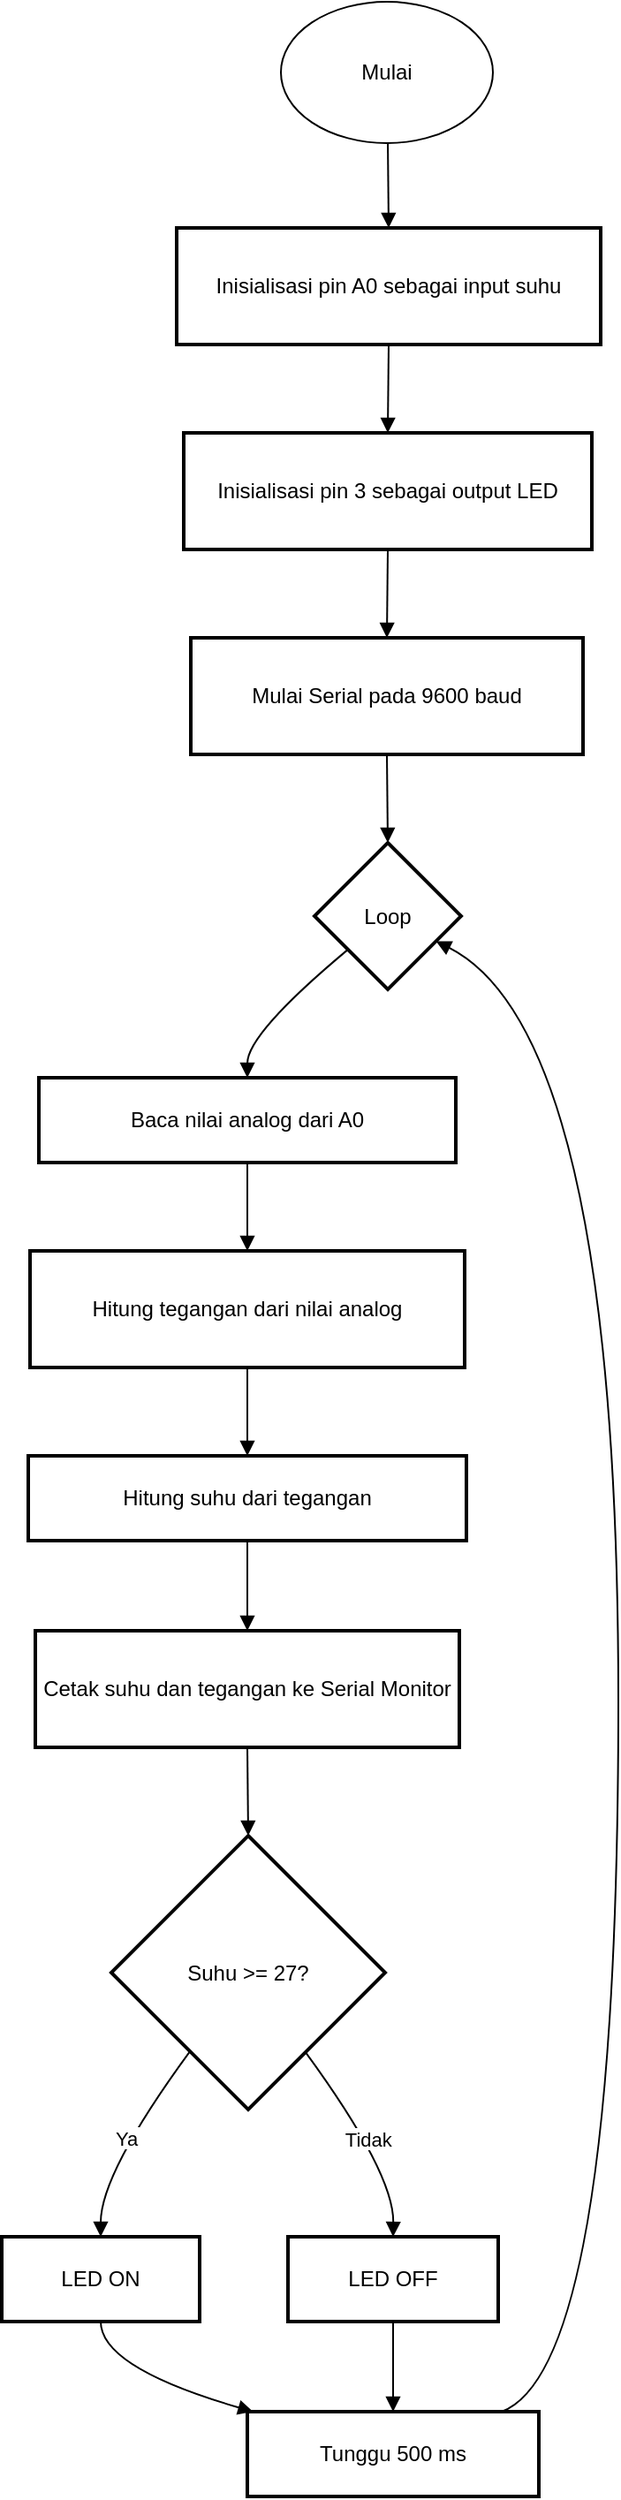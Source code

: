 <mxfile version="24.8.2">
  <diagram name="Page-1" id="L4RTZNAeBzalKZbTHXtW">
    <mxGraphModel dx="1050" dy="1622" grid="1" gridSize="10" guides="1" tooltips="1" connect="1" arrows="1" fold="1" page="1" pageScale="1" pageWidth="850" pageHeight="1100" math="0" shadow="0">
      <root>
        <mxCell id="0" />
        <mxCell id="1" parent="0" />
        <mxCell id="1hAYHwrO9_7aJ_0K3y9Q-2" value="Inisialisasi pin A0 sebagai input suhu" style="whiteSpace=wrap;strokeWidth=2;" vertex="1" parent="1">
          <mxGeometry x="119" y="118" width="240" height="66" as="geometry" />
        </mxCell>
        <mxCell id="1hAYHwrO9_7aJ_0K3y9Q-3" value="Inisialisasi pin 3 sebagai output LED" style="whiteSpace=wrap;strokeWidth=2;" vertex="1" parent="1">
          <mxGeometry x="123" y="234" width="231" height="66" as="geometry" />
        </mxCell>
        <mxCell id="1hAYHwrO9_7aJ_0K3y9Q-4" value="Mulai Serial pada 9600 baud" style="whiteSpace=wrap;strokeWidth=2;" vertex="1" parent="1">
          <mxGeometry x="127" y="350" width="222" height="66" as="geometry" />
        </mxCell>
        <mxCell id="1hAYHwrO9_7aJ_0K3y9Q-5" value="Loop" style="rhombus;strokeWidth=2;whiteSpace=wrap;" vertex="1" parent="1">
          <mxGeometry x="197" y="466" width="83" height="83" as="geometry" />
        </mxCell>
        <mxCell id="1hAYHwrO9_7aJ_0K3y9Q-6" value="Baca nilai analog dari A0" style="whiteSpace=wrap;strokeWidth=2;" vertex="1" parent="1">
          <mxGeometry x="41" y="599" width="236" height="48" as="geometry" />
        </mxCell>
        <mxCell id="1hAYHwrO9_7aJ_0K3y9Q-7" value="Hitung tegangan dari nilai analog" style="whiteSpace=wrap;strokeWidth=2;" vertex="1" parent="1">
          <mxGeometry x="36" y="697" width="246" height="66" as="geometry" />
        </mxCell>
        <mxCell id="1hAYHwrO9_7aJ_0K3y9Q-8" value="Hitung suhu dari tegangan" style="whiteSpace=wrap;strokeWidth=2;" vertex="1" parent="1">
          <mxGeometry x="35" y="813" width="248" height="48" as="geometry" />
        </mxCell>
        <mxCell id="1hAYHwrO9_7aJ_0K3y9Q-9" value="Cetak suhu dan tegangan ke Serial Monitor" style="whiteSpace=wrap;strokeWidth=2;" vertex="1" parent="1">
          <mxGeometry x="39" y="912" width="240" height="66" as="geometry" />
        </mxCell>
        <mxCell id="1hAYHwrO9_7aJ_0K3y9Q-10" value="Suhu &gt;= 27?" style="rhombus;strokeWidth=2;whiteSpace=wrap;" vertex="1" parent="1">
          <mxGeometry x="82" y="1028" width="155" height="155" as="geometry" />
        </mxCell>
        <mxCell id="1hAYHwrO9_7aJ_0K3y9Q-11" value="LED ON" style="whiteSpace=wrap;strokeWidth=2;" vertex="1" parent="1">
          <mxGeometry x="20" y="1255" width="112" height="48" as="geometry" />
        </mxCell>
        <mxCell id="1hAYHwrO9_7aJ_0K3y9Q-12" value="LED OFF" style="whiteSpace=wrap;strokeWidth=2;" vertex="1" parent="1">
          <mxGeometry x="182" y="1255" width="119" height="48" as="geometry" />
        </mxCell>
        <mxCell id="1hAYHwrO9_7aJ_0K3y9Q-13" value="Tunggu 500 ms" style="whiteSpace=wrap;strokeWidth=2;" vertex="1" parent="1">
          <mxGeometry x="159" y="1354" width="165" height="48" as="geometry" />
        </mxCell>
        <mxCell id="1hAYHwrO9_7aJ_0K3y9Q-14" value="" style="curved=1;startArrow=none;endArrow=block;exitX=0.5;exitY=1.01;entryX=0.5;entryY=0.01;rounded=0;" edge="1" parent="1" target="1hAYHwrO9_7aJ_0K3y9Q-2">
          <mxGeometry relative="1" as="geometry">
            <Array as="points" />
            <mxPoint x="238.5" y="68" as="sourcePoint" />
          </mxGeometry>
        </mxCell>
        <mxCell id="1hAYHwrO9_7aJ_0K3y9Q-15" value="" style="curved=1;startArrow=none;endArrow=block;exitX=0.5;exitY=1.01;entryX=0.5;entryY=0.01;rounded=0;" edge="1" parent="1" source="1hAYHwrO9_7aJ_0K3y9Q-2" target="1hAYHwrO9_7aJ_0K3y9Q-3">
          <mxGeometry relative="1" as="geometry">
            <Array as="points" />
          </mxGeometry>
        </mxCell>
        <mxCell id="1hAYHwrO9_7aJ_0K3y9Q-16" value="" style="curved=1;startArrow=none;endArrow=block;exitX=0.5;exitY=1.01;entryX=0.5;entryY=0.01;rounded=0;" edge="1" parent="1" source="1hAYHwrO9_7aJ_0K3y9Q-3" target="1hAYHwrO9_7aJ_0K3y9Q-4">
          <mxGeometry relative="1" as="geometry">
            <Array as="points" />
          </mxGeometry>
        </mxCell>
        <mxCell id="1hAYHwrO9_7aJ_0K3y9Q-17" value="" style="curved=1;startArrow=none;endArrow=block;exitX=0.5;exitY=1.01;entryX=0.5;entryY=0;rounded=0;" edge="1" parent="1" source="1hAYHwrO9_7aJ_0K3y9Q-4" target="1hAYHwrO9_7aJ_0K3y9Q-5">
          <mxGeometry relative="1" as="geometry">
            <Array as="points" />
          </mxGeometry>
        </mxCell>
        <mxCell id="1hAYHwrO9_7aJ_0K3y9Q-18" value="" style="curved=1;startArrow=none;endArrow=block;exitX=0;exitY=0.92;entryX=0.5;entryY=0;rounded=0;" edge="1" parent="1" source="1hAYHwrO9_7aJ_0K3y9Q-5" target="1hAYHwrO9_7aJ_0K3y9Q-6">
          <mxGeometry relative="1" as="geometry">
            <Array as="points">
              <mxPoint x="159" y="574" />
            </Array>
          </mxGeometry>
        </mxCell>
        <mxCell id="1hAYHwrO9_7aJ_0K3y9Q-19" value="" style="curved=1;startArrow=none;endArrow=block;exitX=0.5;exitY=1.01;entryX=0.5;entryY=0.01;rounded=0;" edge="1" parent="1" source="1hAYHwrO9_7aJ_0K3y9Q-6" target="1hAYHwrO9_7aJ_0K3y9Q-7">
          <mxGeometry relative="1" as="geometry">
            <Array as="points" />
          </mxGeometry>
        </mxCell>
        <mxCell id="1hAYHwrO9_7aJ_0K3y9Q-20" value="" style="curved=1;startArrow=none;endArrow=block;exitX=0.5;exitY=1.01;entryX=0.5;entryY=0.01;rounded=0;" edge="1" parent="1" source="1hAYHwrO9_7aJ_0K3y9Q-7" target="1hAYHwrO9_7aJ_0K3y9Q-8">
          <mxGeometry relative="1" as="geometry">
            <Array as="points" />
          </mxGeometry>
        </mxCell>
        <mxCell id="1hAYHwrO9_7aJ_0K3y9Q-21" value="" style="curved=1;startArrow=none;endArrow=block;exitX=0.5;exitY=1.02;entryX=0.5;entryY=0;rounded=0;" edge="1" parent="1" source="1hAYHwrO9_7aJ_0K3y9Q-8" target="1hAYHwrO9_7aJ_0K3y9Q-9">
          <mxGeometry relative="1" as="geometry">
            <Array as="points" />
          </mxGeometry>
        </mxCell>
        <mxCell id="1hAYHwrO9_7aJ_0K3y9Q-22" value="" style="curved=1;startArrow=none;endArrow=block;exitX=0.5;exitY=1;entryX=0.5;entryY=0;rounded=0;" edge="1" parent="1" source="1hAYHwrO9_7aJ_0K3y9Q-9" target="1hAYHwrO9_7aJ_0K3y9Q-10">
          <mxGeometry relative="1" as="geometry">
            <Array as="points" />
          </mxGeometry>
        </mxCell>
        <mxCell id="1hAYHwrO9_7aJ_0K3y9Q-23" value="Ya" style="curved=1;startArrow=none;endArrow=block;exitX=0.13;exitY=1;entryX=0.5;entryY=0.01;rounded=0;" edge="1" parent="1" source="1hAYHwrO9_7aJ_0K3y9Q-10" target="1hAYHwrO9_7aJ_0K3y9Q-11">
          <mxGeometry relative="1" as="geometry">
            <Array as="points">
              <mxPoint x="76" y="1219" />
            </Array>
          </mxGeometry>
        </mxCell>
        <mxCell id="1hAYHwrO9_7aJ_0K3y9Q-24" value="Tidak" style="curved=1;startArrow=none;endArrow=block;exitX=0.86;exitY=1;entryX=0.5;entryY=0.01;rounded=0;" edge="1" parent="1" source="1hAYHwrO9_7aJ_0K3y9Q-10" target="1hAYHwrO9_7aJ_0K3y9Q-12">
          <mxGeometry relative="1" as="geometry">
            <Array as="points">
              <mxPoint x="242" y="1219" />
            </Array>
          </mxGeometry>
        </mxCell>
        <mxCell id="1hAYHwrO9_7aJ_0K3y9Q-25" value="" style="curved=1;startArrow=none;endArrow=block;exitX=0.5;exitY=1.01;entryX=0.01;entryY=-0.01;rounded=0;" edge="1" parent="1" source="1hAYHwrO9_7aJ_0K3y9Q-11" target="1hAYHwrO9_7aJ_0K3y9Q-13">
          <mxGeometry relative="1" as="geometry">
            <Array as="points">
              <mxPoint x="76" y="1329" />
            </Array>
          </mxGeometry>
        </mxCell>
        <mxCell id="1hAYHwrO9_7aJ_0K3y9Q-26" value="" style="curved=1;startArrow=none;endArrow=block;exitX=0.5;exitY=1.01;entryX=0.5;entryY=-0.01;rounded=0;" edge="1" parent="1" source="1hAYHwrO9_7aJ_0K3y9Q-12" target="1hAYHwrO9_7aJ_0K3y9Q-13">
          <mxGeometry relative="1" as="geometry">
            <Array as="points" />
          </mxGeometry>
        </mxCell>
        <mxCell id="1hAYHwrO9_7aJ_0K3y9Q-27" value="" style="curved=1;startArrow=none;endArrow=block;exitX=0.88;exitY=-0.01;entryX=1;entryY=0.76;rounded=0;" edge="1" parent="1" source="1hAYHwrO9_7aJ_0K3y9Q-13" target="1hAYHwrO9_7aJ_0K3y9Q-5">
          <mxGeometry relative="1" as="geometry">
            <Array as="points">
              <mxPoint x="369" y="1329" />
              <mxPoint x="369" y="574" />
            </Array>
          </mxGeometry>
        </mxCell>
        <mxCell id="1hAYHwrO9_7aJ_0K3y9Q-28" value="Mulai" style="ellipse;whiteSpace=wrap;html=1;" vertex="1" parent="1">
          <mxGeometry x="178" y="-10" width="120" height="80" as="geometry" />
        </mxCell>
      </root>
    </mxGraphModel>
  </diagram>
</mxfile>
